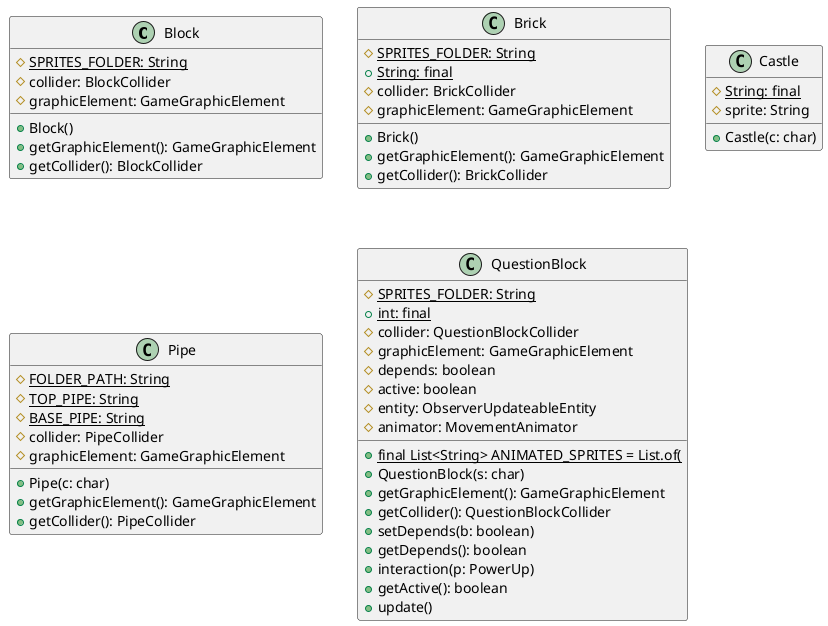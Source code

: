 @startuml
class Block {
   #{static} SPRITES_FOLDER: String
   #collider: BlockCollider
   #graphicElement: GameGraphicElement
   +Block()
   +getGraphicElement(): GameGraphicElement 
   +getCollider(): BlockCollider 
}

class Brick {
   #{static} SPRITES_FOLDER: String
   +{static} String: final
   #collider: BrickCollider
   #graphicElement: GameGraphicElement
   +Brick()
   +getGraphicElement(): GameGraphicElement 
   +getCollider(): BrickCollider 
}

class Castle {
   #{static} String: final
   #sprite: String
   +Castle(c: char)
}

class Pipe {
   #{static} FOLDER_PATH: String
   #{static} TOP_PIPE: String
   #{static} BASE_PIPE: String
   #collider: PipeCollider
   #graphicElement: GameGraphicElement
   +Pipe(c: char)
   +getGraphicElement(): GameGraphicElement 
   +getCollider(): PipeCollider 
}

class QuestionBlock {
   #{static} SPRITES_FOLDER: String
   +{static} final List<String> ANIMATED_SPRITES = List.of(
   +{static} int: final
   #collider: QuestionBlockCollider
   #graphicElement: GameGraphicElement
   #depends: boolean
   #active: boolean
   #entity: ObserverUpdateableEntity
   #animator: MovementAnimator
   +QuestionBlock(s: char)
   +getGraphicElement(): GameGraphicElement 
   +getCollider(): QuestionBlockCollider 
   +setDepends(b: boolean)
   +getDepends(): boolean 
   +interaction(p: PowerUp)
   +getActive(): boolean 
   +update()
}

@enduml
